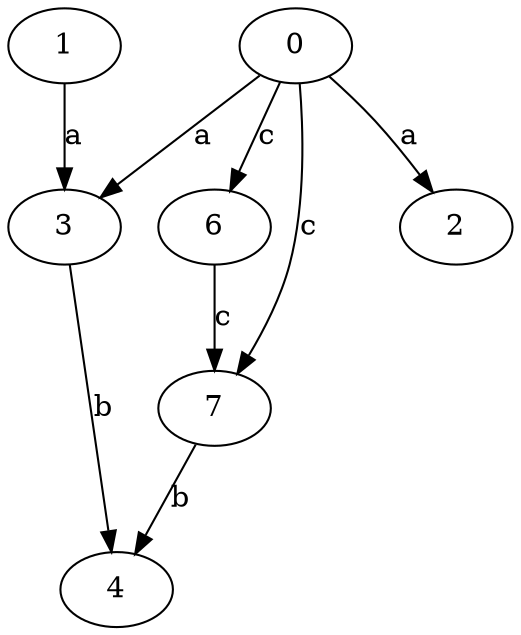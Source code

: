 strict digraph  {
0;
1;
2;
3;
4;
6;
7;
0 -> 2  [label=a];
0 -> 3  [label=a];
0 -> 6  [label=c];
0 -> 7  [label=c];
1 -> 3  [label=a];
3 -> 4  [label=b];
6 -> 7  [label=c];
7 -> 4  [label=b];
}
